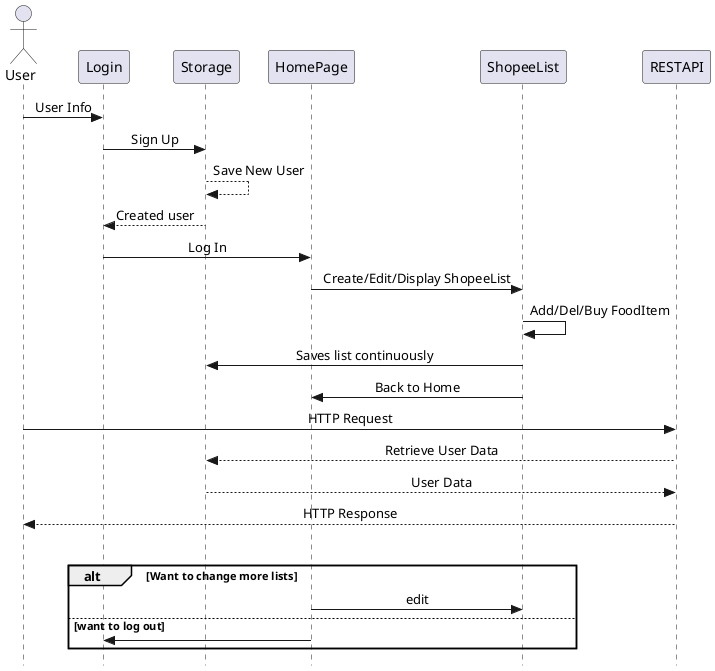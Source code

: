 @startuml Shopee


 skinparam Style strictuml
 skinparam SequenceMessageAlignment center



 actor User 
 User -> Login : User Info
 Login -> Storage : Sign Up
 Storage --> Storage : Save New User
 Storage --> Login : Created user
 Login -> HomePage: Log In
 HomePage -> ShopeeList : Create/Edit/Display ShopeeList
 ShopeeList -> ShopeeList : Add/Del/Buy FoodItem 
 ShopeeList -> Storage : Saves list continuously
 ShopeeList -> HomePage : Back to Home
 

 'This might be the wrong representation of the restapi??
 User -> RESTAPI : HTTP Request
 RESTAPI --> Storage : Retrieve User Data
 Storage --> RESTAPI : User Data
 RESTAPI --> User : HTTP Response


 loop endre
 alt Want to change more lists
     HomePage -> ShopeeList : edit 
 else want to log out
     HomePage -> Login
end 

@enduml

